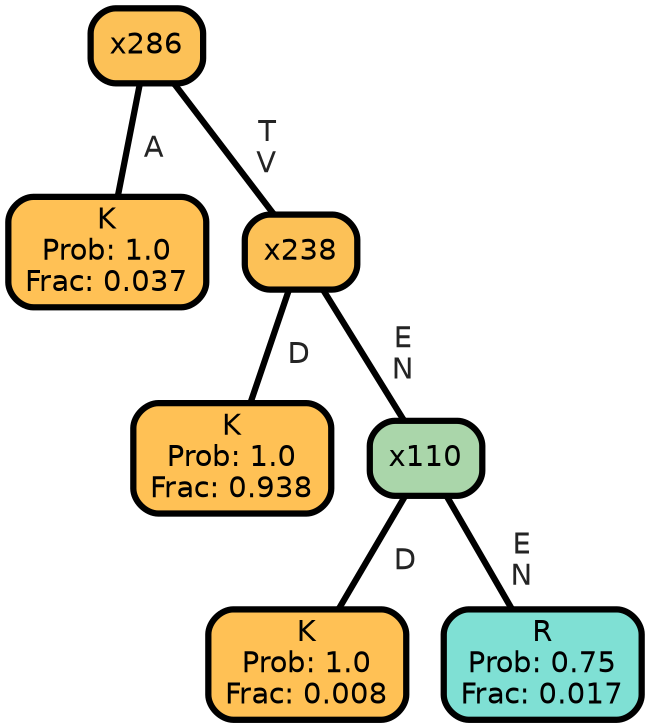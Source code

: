 graph Tree {
node [shape=box, style="filled, rounded",color="black",penwidth="3",fontcolor="black",                 fontname=helvetica] ;
graph [ranksep="0 equally", splines=straight,                 bgcolor=transparent, dpi=200] ;
edge [fontname=helvetica, fontweight=bold,fontcolor=grey14,color=black] ;
0 [label="K
Prob: 1.0
Frac: 0.037", fillcolor="#ffc155"] ;
1 [label="x286", fillcolor="#fcc157"] ;
2 [label="K
Prob: 1.0
Frac: 0.938", fillcolor="#ffc155"] ;
3 [label="x238", fillcolor="#fcc157"] ;
4 [label="K
Prob: 1.0
Frac: 0.008", fillcolor="#ffc155"] ;
5 [label="x110", fillcolor="#aad6aa"] ;
6 [label="R
Prob: 0.75
Frac: 0.017", fillcolor="#7fe0d4"] ;
1 -- 0 [label=" A",penwidth=3] ;
1 -- 3 [label=" T\n V",penwidth=3] ;
3 -- 2 [label=" D",penwidth=3] ;
3 -- 5 [label=" E\n N",penwidth=3] ;
5 -- 4 [label=" D",penwidth=3] ;
5 -- 6 [label=" E\n N",penwidth=3] ;
{rank = same;}}